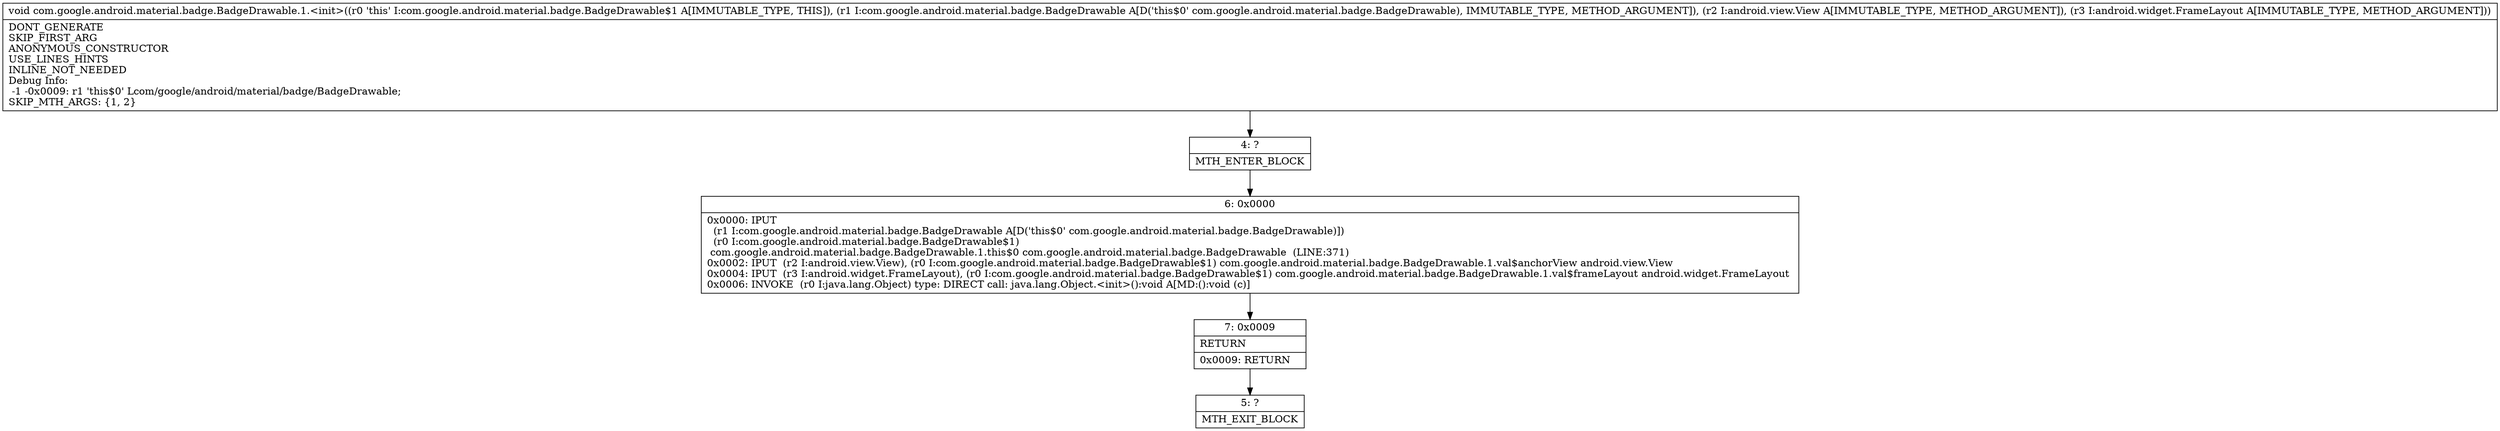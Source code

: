 digraph "CFG forcom.google.android.material.badge.BadgeDrawable.1.\<init\>(Lcom\/google\/android\/material\/badge\/BadgeDrawable;Landroid\/view\/View;Landroid\/widget\/FrameLayout;)V" {
Node_4 [shape=record,label="{4\:\ ?|MTH_ENTER_BLOCK\l}"];
Node_6 [shape=record,label="{6\:\ 0x0000|0x0000: IPUT  \l  (r1 I:com.google.android.material.badge.BadgeDrawable A[D('this$0' com.google.android.material.badge.BadgeDrawable)])\l  (r0 I:com.google.android.material.badge.BadgeDrawable$1)\l com.google.android.material.badge.BadgeDrawable.1.this$0 com.google.android.material.badge.BadgeDrawable  (LINE:371)\l0x0002: IPUT  (r2 I:android.view.View), (r0 I:com.google.android.material.badge.BadgeDrawable$1) com.google.android.material.badge.BadgeDrawable.1.val$anchorView android.view.View \l0x0004: IPUT  (r3 I:android.widget.FrameLayout), (r0 I:com.google.android.material.badge.BadgeDrawable$1) com.google.android.material.badge.BadgeDrawable.1.val$frameLayout android.widget.FrameLayout \l0x0006: INVOKE  (r0 I:java.lang.Object) type: DIRECT call: java.lang.Object.\<init\>():void A[MD:():void (c)]\l}"];
Node_7 [shape=record,label="{7\:\ 0x0009|RETURN\l|0x0009: RETURN   \l}"];
Node_5 [shape=record,label="{5\:\ ?|MTH_EXIT_BLOCK\l}"];
MethodNode[shape=record,label="{void com.google.android.material.badge.BadgeDrawable.1.\<init\>((r0 'this' I:com.google.android.material.badge.BadgeDrawable$1 A[IMMUTABLE_TYPE, THIS]), (r1 I:com.google.android.material.badge.BadgeDrawable A[D('this$0' com.google.android.material.badge.BadgeDrawable), IMMUTABLE_TYPE, METHOD_ARGUMENT]), (r2 I:android.view.View A[IMMUTABLE_TYPE, METHOD_ARGUMENT]), (r3 I:android.widget.FrameLayout A[IMMUTABLE_TYPE, METHOD_ARGUMENT]))  | DONT_GENERATE\lSKIP_FIRST_ARG\lANONYMOUS_CONSTRUCTOR\lUSE_LINES_HINTS\lINLINE_NOT_NEEDED\lDebug Info:\l  \-1 \-0x0009: r1 'this$0' Lcom\/google\/android\/material\/badge\/BadgeDrawable;\lSKIP_MTH_ARGS: \{1, 2\}\l}"];
MethodNode -> Node_4;Node_4 -> Node_6;
Node_6 -> Node_7;
Node_7 -> Node_5;
}

